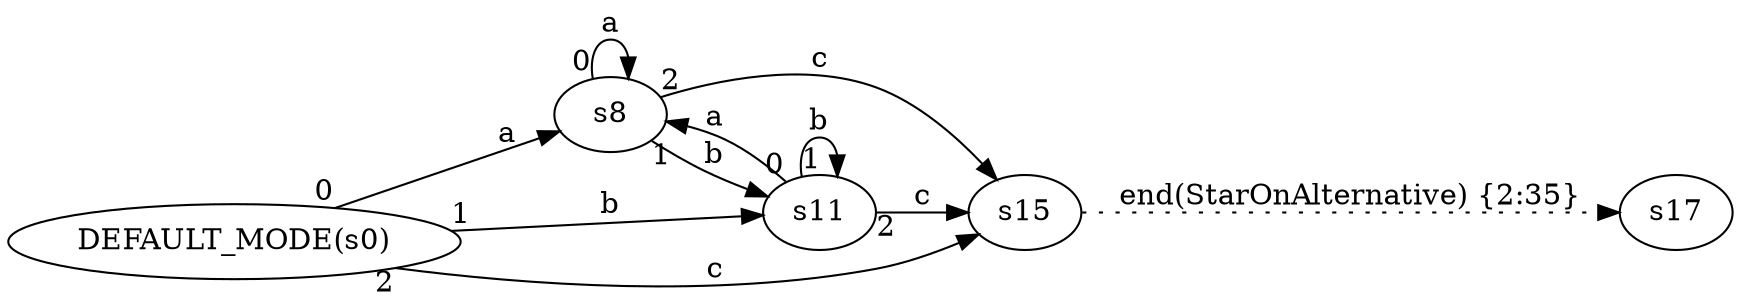 digraph ATN {
  rankdir=LR;

  "DEFAULT_MODE(s0)" -> s8 [label=a taillabel=0]
  s8 -> s8 [label=a taillabel=0]
  s8 -> s11 [label=b taillabel=1]
  s11 -> s8 [label=a taillabel=0]
  s11 -> s11 [label=b taillabel=1]
  s11 -> s15 [label=c taillabel=2]
  s15 -> s17 [label="end(StarOnAlternative) {2:35}" style=dotted]
  s8 -> s15 [label=c taillabel=2]
  "DEFAULT_MODE(s0)" -> s11 [label=b taillabel=1]
  "DEFAULT_MODE(s0)" -> s15 [label=c taillabel=2]
}